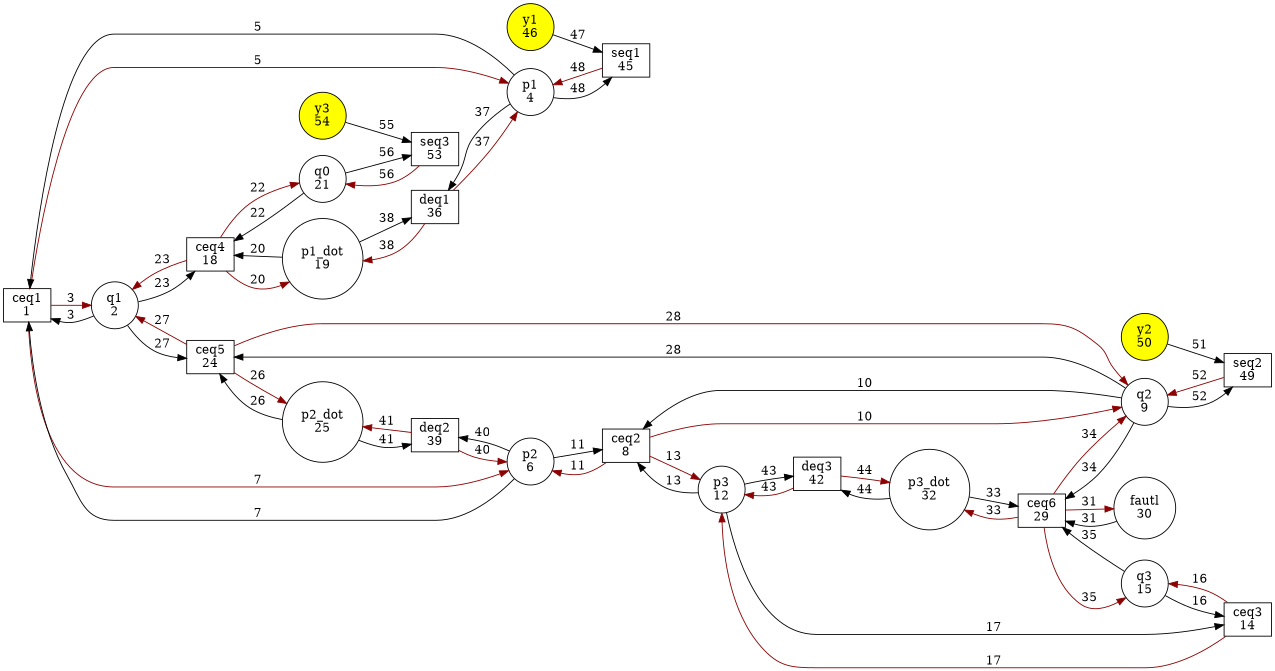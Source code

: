 digraph G {
rankdir = LR;
size ="8.5"
node [shape = box, fillcolor = white, style = filled, label="ceq1
1"]; ceq1;
node [shape = box, fillcolor = white, style = filled, label="ceq2
8"]; ceq2;
node [shape = box, fillcolor = white, style = filled, label="ceq3
14"]; ceq3;
node [shape = box, fillcolor = white, style = filled, label="ceq4
18"]; ceq4;
node [shape = box, fillcolor = white, style = filled, label="ceq5
24"]; ceq5;
node [shape = box, fillcolor = white, style = filled, label="ceq6
29"]; ceq6;
node [shape = box, fillcolor = white, style = filled, label="deq1
36"]; deq1;
node [shape = box, fillcolor = white, style = filled, label="deq2
39"]; deq2;
node [shape = box, fillcolor = white, style = filled, label="deq3
42"]; deq3;
node [shape = box, fillcolor = white, style = filled, label="seq1
45"]; seq1;
node [shape = box, fillcolor = white, style = filled, label="seq2
49"]; seq2;
node [shape = box, fillcolor = white, style = filled, label="seq3
53"]; seq3;
node [shape = circle, fillcolor = white, style = filled, label="q1
2"]; q1;
node [shape = circle, fillcolor = white, style = filled, label="p1
4"]; p1;
node [shape = circle, fillcolor = white, style = filled, label="p2
6"]; p2;
node [shape = circle, fillcolor = white, style = filled, label="q2
9"]; q2;
node [shape = circle, fillcolor = white, style = filled, label="p3
12"]; p3;
node [shape = circle, fillcolor = white, style = filled, label="q3
15"]; q3;
node [shape = circle, fillcolor = white, style = filled, label="p1_dot
19"]; p1_dot;
node [shape = circle, fillcolor = white, style = filled, label="q0
21"]; q0;
node [shape = circle, fillcolor = white, style = filled, label="p2_dot
25"]; p2_dot;
node [shape = circle, fillcolor = white, style = filled, label="fautl
30"]; fautl;
node [shape = circle, fillcolor = white, style = filled, label="p3_dot
32"]; p3_dot;
node [shape = circle, fillcolor = yellow, style = filled, label="y1
46"]; y1;
node [shape = circle, fillcolor = yellow, style = filled, label="y2
50"]; y2;
node [shape = circle, fillcolor = yellow, style = filled, label="y3
54"]; y3;
ceq1 -> q1 [penwidth = 1, label = "3", color = red4 ];
q1 -> ceq1 [penwidth = 1, label = "3"];
ceq1 -> p1 [penwidth = 1, label = "5", color = red4 ];
p1 -> ceq1 [penwidth = 1, label = "5"];
ceq1 -> p2 [penwidth = 1, label = "7", color = red4 ];
p2 -> ceq1 [penwidth = 1, label = "7"];
ceq2 -> q2 [penwidth = 1, label = "10", color = red4 ];
q2 -> ceq2 [penwidth = 1, label = "10"];
ceq2 -> p2 [penwidth = 1, label = "11", color = red4 ];
p2 -> ceq2 [penwidth = 1, label = "11"];
ceq2 -> p3 [penwidth = 1, label = "13", color = red4 ];
p3 -> ceq2 [penwidth = 1, label = "13"];
ceq3 -> q3 [penwidth = 1, label = "16", color = red4 ];
q3 -> ceq3 [penwidth = 1, label = "16"];
ceq3 -> p3 [penwidth = 1, label = "17", color = red4 ];
p3 -> ceq3 [penwidth = 1, label = "17"];
ceq4 -> p1_dot [penwidth = 1, label = "20", color = red4 ];
p1_dot -> ceq4 [penwidth = 1, label = "20"];
ceq4 -> q0 [penwidth = 1, label = "22", color = red4 ];
q0 -> ceq4 [penwidth = 1, label = "22"];
ceq4 -> q1 [penwidth = 1, label = "23", color = red4 ];
q1 -> ceq4 [penwidth = 1, label = "23"];
ceq5 -> p2_dot [penwidth = 1, label = "26", color = red4 ];
p2_dot -> ceq5 [penwidth = 1, label = "26"];
ceq5 -> q1 [penwidth = 1, label = "27", color = red4 ];
q1 -> ceq5 [penwidth = 1, label = "27"];
ceq5 -> q2 [penwidth = 1, label = "28", color = red4 ];
q2 -> ceq5 [penwidth = 1, label = "28"];
ceq6 -> fautl [penwidth = 1, label = "31", color = red4 ];
fautl -> ceq6 [penwidth = 1, label = "31"];
ceq6 -> p3_dot [penwidth = 1, label = "33", color = red4 ];
p3_dot -> ceq6 [penwidth = 1, label = "33"];
ceq6 -> q2 [penwidth = 1, label = "34", color = red4 ];
q2 -> ceq6 [penwidth = 1, label = "34"];
ceq6 -> q3 [penwidth = 1, label = "35", color = red4 ];
q3 -> ceq6 [penwidth = 1, label = "35"];
deq1 -> p1 [penwidth = 1, label = "37", color = red4 ];
p1 -> deq1 [penwidth = 1, label = "37"];
deq1 -> p1_dot [penwidth = 1, label = "38", color = red4 ];
p1_dot -> deq1 [penwidth = 1, label = "38"];
deq2 -> p2 [penwidth = 1, label = "40", color = red4 ];
p2 -> deq2 [penwidth = 1, label = "40"];
deq2 -> p2_dot [penwidth = 1, label = "41", color = red4 ];
p2_dot -> deq2 [penwidth = 1, label = "41"];
deq3 -> p3 [penwidth = 1, label = "43", color = red4 ];
p3 -> deq3 [penwidth = 1, label = "43"];
deq3 -> p3_dot [penwidth = 1, label = "44", color = red4 ];
p3_dot -> deq3 [penwidth = 1, label = "44"];
y1 -> seq1 [penwidth = 1, label = "47"];
seq1 -> p1 [penwidth = 1, label = "48", color = red4 ];
p1 -> seq1 [penwidth = 1, label = "48"];
y2 -> seq2 [penwidth = 1, label = "51"];
seq2 -> q2 [penwidth = 1, label = "52", color = red4 ];
q2 -> seq2 [penwidth = 1, label = "52"];
y3 -> seq3 [penwidth = 1, label = "55"];
seq3 -> q0 [penwidth = 1, label = "56", color = red4 ];
q0 -> seq3 [penwidth = 1, label = "56"];
}

